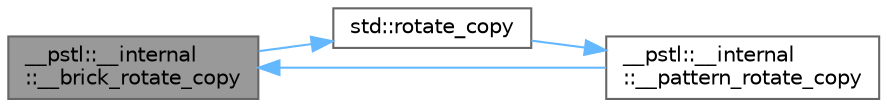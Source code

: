 digraph "__pstl::__internal::__brick_rotate_copy"
{
 // LATEX_PDF_SIZE
  bgcolor="transparent";
  edge [fontname=Helvetica,fontsize=10,labelfontname=Helvetica,labelfontsize=10];
  node [fontname=Helvetica,fontsize=10,shape=box,height=0.2,width=0.4];
  rankdir="LR";
  Node1 [id="Node000001",label="__pstl::__internal\l::__brick_rotate_copy",height=0.2,width=0.4,color="gray40", fillcolor="grey60", style="filled", fontcolor="black",tooltip=" "];
  Node1 -> Node2 [id="edge7_Node000001_Node000002",color="steelblue1",style="solid",tooltip=" "];
  Node2 [id="Node000002",label="std::rotate_copy",height=0.2,width=0.4,color="grey40", fillcolor="white", style="filled",URL="$namespacestd.html#a6a632f2677de3977838e216e3a33338c",tooltip=" "];
  Node2 -> Node3 [id="edge8_Node000002_Node000003",color="steelblue1",style="solid",tooltip=" "];
  Node3 [id="Node000003",label="__pstl::__internal\l::__pattern_rotate_copy",height=0.2,width=0.4,color="grey40", fillcolor="white", style="filled",URL="$namespace____pstl_1_1____internal.html#a6a5ba3b17e77b55a76e8ed1b6130f2e2",tooltip=" "];
  Node3 -> Node1 [id="edge9_Node000003_Node000001",color="steelblue1",style="solid",tooltip=" "];
}
